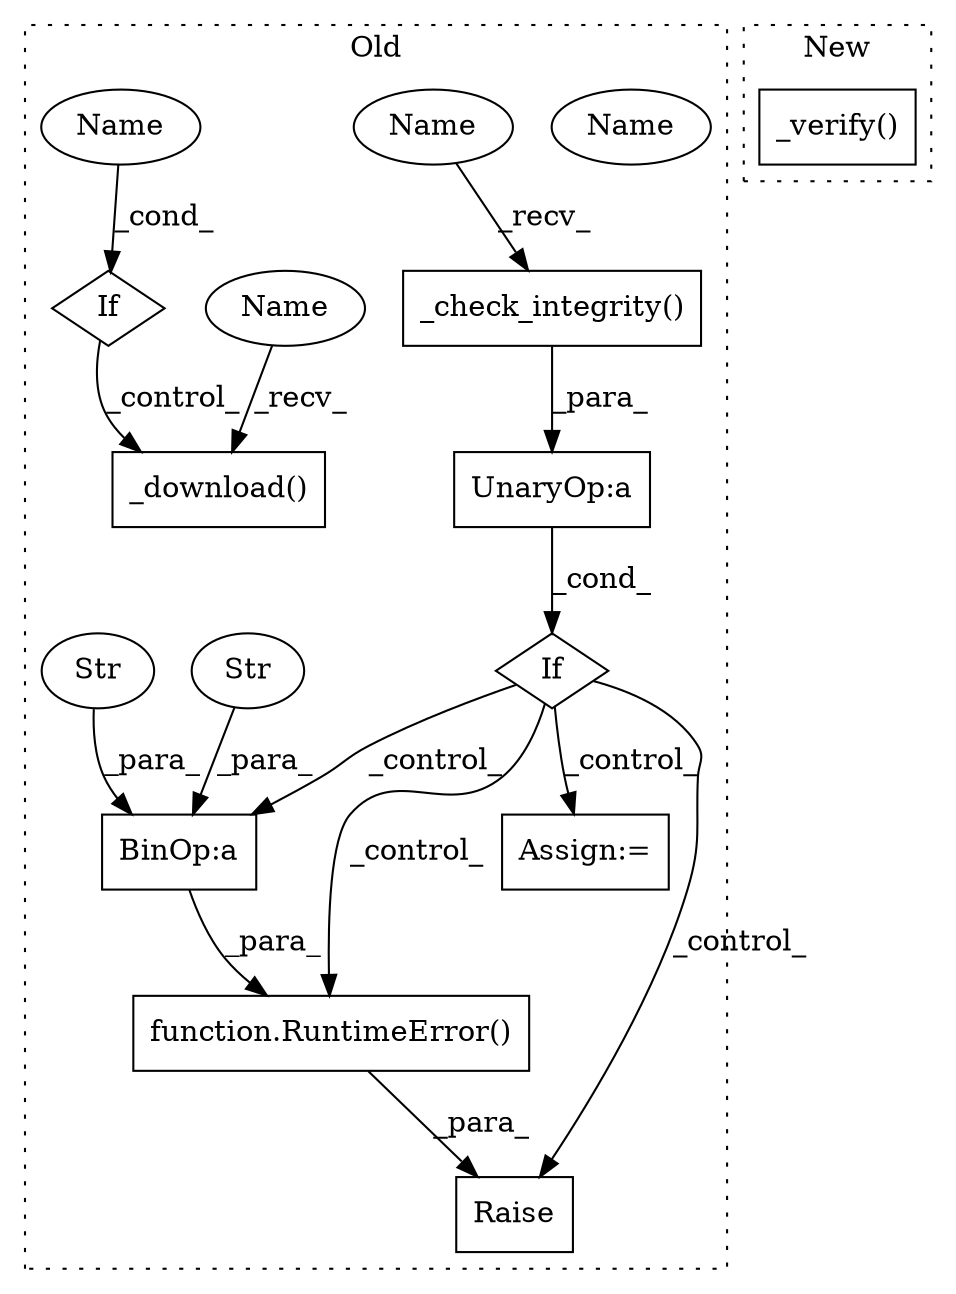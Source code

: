 digraph G {
subgraph cluster0 {
1 [label="_check_integrity()" a="75" s="3229" l="23" shape="box"];
3 [label="If" a="96" s="3222" l="3" shape="diamond"];
4 [label="UnaryOp:a" a="61" s="3225" l="27" shape="box"];
5 [label="BinOp:a" a="82" s="3336" l="19" shape="box"];
6 [label="Str" a="66" s="3302" l="34" shape="ellipse"];
7 [label="Str" a="66" s="3355" l="42" shape="ellipse"];
8 [label="_download()" a="75" s="3196" l="16" shape="box"];
9 [label="If" a="96" s="3171" l="3" shape="diamond"];
10 [label="Name" a="87" s="3174" l="8" shape="ellipse"];
11 [label="Raise" a="91" s="3266" l="6" shape="box"];
12 [label="function.RuntimeError()" a="75" s="3272,3397" l="30,14" shape="box"];
13 [label="Assign:=" a="68" s="3429" l="3" shape="box"];
14 [label="Name" a="87" s="3229" l="4" shape="ellipse"];
15 [label="Name" a="87" s="3196" l="4" shape="ellipse"];
16 [label="Name" a="87" s="3174" l="8" shape="ellipse"];
label = "Old";
style="dotted";
}
subgraph cluster1 {
2 [label="_verify()" a="75" s="2962" l="14" shape="box"];
label = "New";
style="dotted";
}
1 -> 4 [label="_para_"];
3 -> 13 [label="_control_"];
3 -> 11 [label="_control_"];
3 -> 12 [label="_control_"];
3 -> 5 [label="_control_"];
4 -> 3 [label="_cond_"];
5 -> 12 [label="_para_"];
6 -> 5 [label="_para_"];
7 -> 5 [label="_para_"];
9 -> 8 [label="_control_"];
12 -> 11 [label="_para_"];
14 -> 1 [label="_recv_"];
15 -> 8 [label="_recv_"];
16 -> 9 [label="_cond_"];
}
